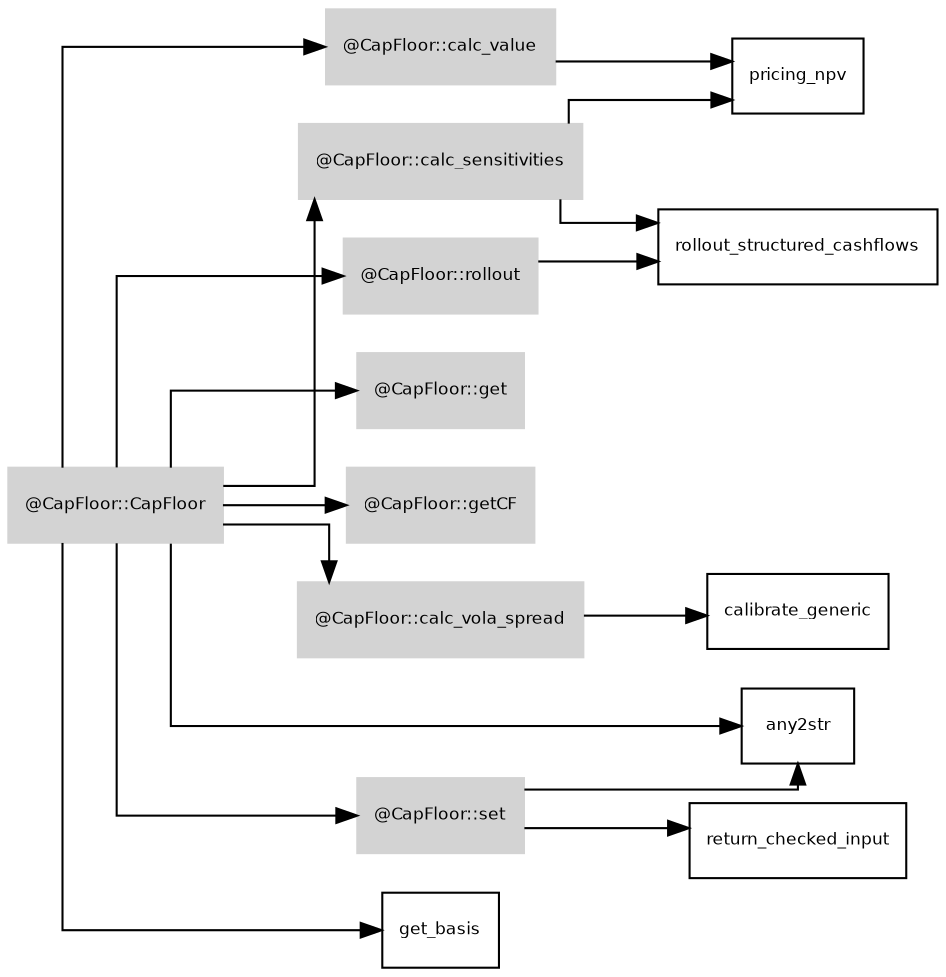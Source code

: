 digraph G {
	fontname = "Bitstream Vera Sans"
	fontsize = 8
	node [
		fontname = "Bitstream Vera Sans"
		fontsize = 8
		shape = "record"
	]
	edge [
		fontname = "Bitstream Vera Sans"
		fontsize = 8
	]
	graph [splines=ortho];
	rankdir=LR;
	subgraph class_CapFloor {
		style=filled;
		node [style=filled,color=lightgrey];
		"@CapFloor::CapFloor" -> "@CapFloor::calc_sensitivities"
		"@CapFloor::CapFloor" -> "@CapFloor::calc_value"
		"@CapFloor::CapFloor" -> "@CapFloor::calc_vola_spread"
		"@CapFloor::CapFloor" -> "@CapFloor::get"
		"@CapFloor::CapFloor" -> "@CapFloor::getCF"
		"@CapFloor::CapFloor" -> "@CapFloor::rollout"
		"@CapFloor::CapFloor" -> "@CapFloor::set"
		label = "@CapFloor";
	}
"@CapFloor::CapFloor" 	 -> 	 "any2str"
"@CapFloor::CapFloor" 	 -> 	 "get_basis"
"@CapFloor::calc_sensitivities" 	 -> 	 "pricing_npv"
"@CapFloor::calc_sensitivities" 	 -> 	 "rollout_structured_cashflows"
"@CapFloor::calc_value" 	 -> 	 "pricing_npv"
"@CapFloor::calc_vola_spread" 	 -> 	 "calibrate_generic"
"@CapFloor::rollout" 	 -> 	 "rollout_structured_cashflows"
"@CapFloor::set" 	 -> 	 "any2str"
"@CapFloor::set" 	 -> 	 "return_checked_input"
}
